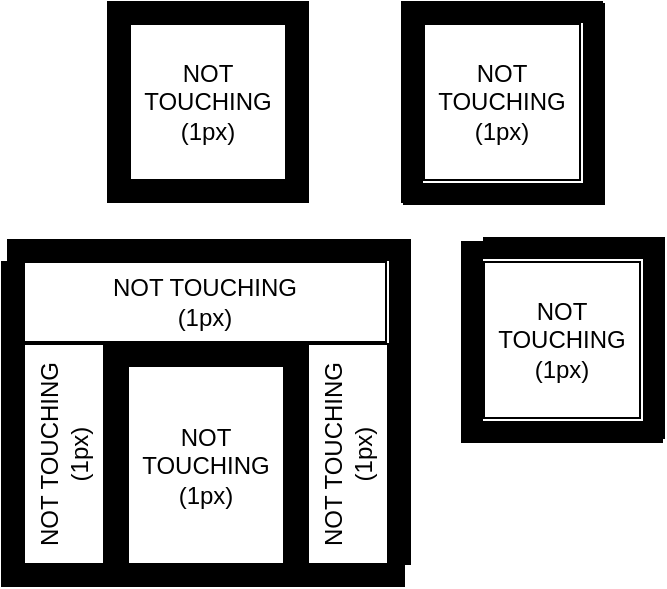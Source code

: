 <mxfile version="13.7.9" type="embed"><diagram id="kDX64LwGvITEJF7KWYO4" name="Page-1"><mxGraphModel dx="351" dy="270" grid="1" gridSize="10" guides="1" tooltips="1" connect="1" arrows="1" fold="1" page="1" pageScale="1" pageWidth="400" pageHeight="400" math="0" shadow="0"><root><mxCell id="0"/><mxCell id="1" parent="0"/><mxCell id="2" value="" style="verticalLabelPosition=bottom;html=1;verticalAlign=top;align=center;shape=mxgraph.floorplan.wallU;fillColor=#000000;" parent="1" vertex="1"><mxGeometry x="81" y="251" width="100" height="110" as="geometry"/></mxCell><object label="NOT TOUCHING&lt;br&gt;(1px)" type="robot" id="9"><mxCell style="rounded=0;whiteSpace=wrap;html=1;" parent="1" vertex="1"><mxGeometry x="92" y="262" width="78" height="99" as="geometry"/></mxCell></object><object label="NOT TOUCHING&lt;br&gt;(1px)" type="robot" id="21"><mxCell style="rounded=0;whiteSpace=wrap;html=1;textDirection=ltr;verticalAlign=middle;horizontal=0;" parent="1" vertex="1"><mxGeometry x="40" y="251" width="40" height="110" as="geometry"/></mxCell></object><object label="NOT TOUCHING&lt;br&gt;(1px)" type="robot" id="22"><mxCell style="rounded=0;whiteSpace=wrap;html=1;textDirection=ltr;verticalAlign=middle;horizontal=0;" parent="1" vertex="1"><mxGeometry x="182" y="251" width="40" height="110" as="geometry"/></mxCell></object><object label="NOT TOUCHING&lt;br&gt;(1px)" type="robot" id="23"><mxCell style="rounded=0;whiteSpace=wrap;html=1;" parent="1" vertex="1"><mxGeometry x="40" y="210" width="181" height="40" as="geometry"/></mxCell></object><mxCell id="29" value="" style="verticalLabelPosition=bottom;html=1;verticalAlign=top;align=center;shape=mxgraph.floorplan.room;fillColor=#000000;" parent="1" vertex="1"><mxGeometry x="82" y="80" width="100" height="100" as="geometry"/></mxCell><object label="NOT TOUCHING&lt;br&gt;(1px)" type="robot" id="30"><mxCell style="rounded=0;whiteSpace=wrap;html=1;" parent="1" vertex="1"><mxGeometry x="93" y="91" width="78" height="78" as="geometry"/></mxCell></object><mxCell id="31" value="" style="verticalLabelPosition=bottom;html=1;verticalAlign=top;align=center;shape=mxgraph.floorplan.wall;fillColor=#000000;direction=south;" vertex="1" parent="1"><mxGeometry x="223" y="210" width="10" height="151" as="geometry"/></mxCell><mxCell id="32" value="" style="verticalLabelPosition=bottom;html=1;verticalAlign=top;align=center;shape=mxgraph.floorplan.wall;fillColor=#000000;direction=south;" vertex="1" parent="1"><mxGeometry x="29" y="210" width="10" height="151" as="geometry"/></mxCell><mxCell id="33" value="" style="verticalLabelPosition=bottom;html=1;verticalAlign=top;align=center;shape=mxgraph.floorplan.wall;fillColor=#000000;" vertex="1" parent="1"><mxGeometry x="29" y="362" width="201" height="10" as="geometry"/></mxCell><mxCell id="34" value="" style="verticalLabelPosition=bottom;html=1;verticalAlign=top;align=center;shape=mxgraph.floorplan.wall;fillColor=#000000;" vertex="1" parent="1"><mxGeometry x="32" y="199" width="201" height="10" as="geometry"/></mxCell><object label="NOT TOUCHING&lt;br&gt;(1px)" type="robot" id="36"><mxCell style="rounded=0;whiteSpace=wrap;html=1;" vertex="1" parent="1"><mxGeometry x="240" y="91" width="78" height="78" as="geometry"/></mxCell></object><mxCell id="39" value="" style="verticalLabelPosition=bottom;html=1;verticalAlign=top;align=center;shape=mxgraph.floorplan.wallCorner;fillColor=#000000;direction=east;" vertex="1" parent="1"><mxGeometry x="229" y="80" width="100" height="100" as="geometry"/></mxCell><object label="NOT TOUCHING&lt;br&gt;(1px)" type="robot" id="42"><mxCell style="rounded=0;whiteSpace=wrap;html=1;" vertex="1" parent="1"><mxGeometry x="270" y="210" width="78" height="78" as="geometry"/></mxCell></object><mxCell id="43" value="" style="verticalLabelPosition=bottom;html=1;verticalAlign=top;align=center;shape=mxgraph.floorplan.wallCorner;fillColor=#000000;direction=south;" vertex="1" parent="1"><mxGeometry x="270" y="198" width="90" height="100" as="geometry"/></mxCell><mxCell id="44" value="" style="verticalLabelPosition=bottom;html=1;verticalAlign=top;align=center;shape=mxgraph.floorplan.wallCorner;fillColor=#000000;direction=west" vertex="1" parent="1"><mxGeometry x="230" y="81" width="100" height="100" as="geometry"/></mxCell><mxCell id="45" value="" style="verticalLabelPosition=bottom;html=1;verticalAlign=top;align=center;shape=mxgraph.floorplan.wallCorner;fillColor=#000000;direction=north" vertex="1" parent="1"><mxGeometry x="259" y="200" width="100" height="100" as="geometry"/></mxCell></root></mxGraphModel></diagram></mxfile>